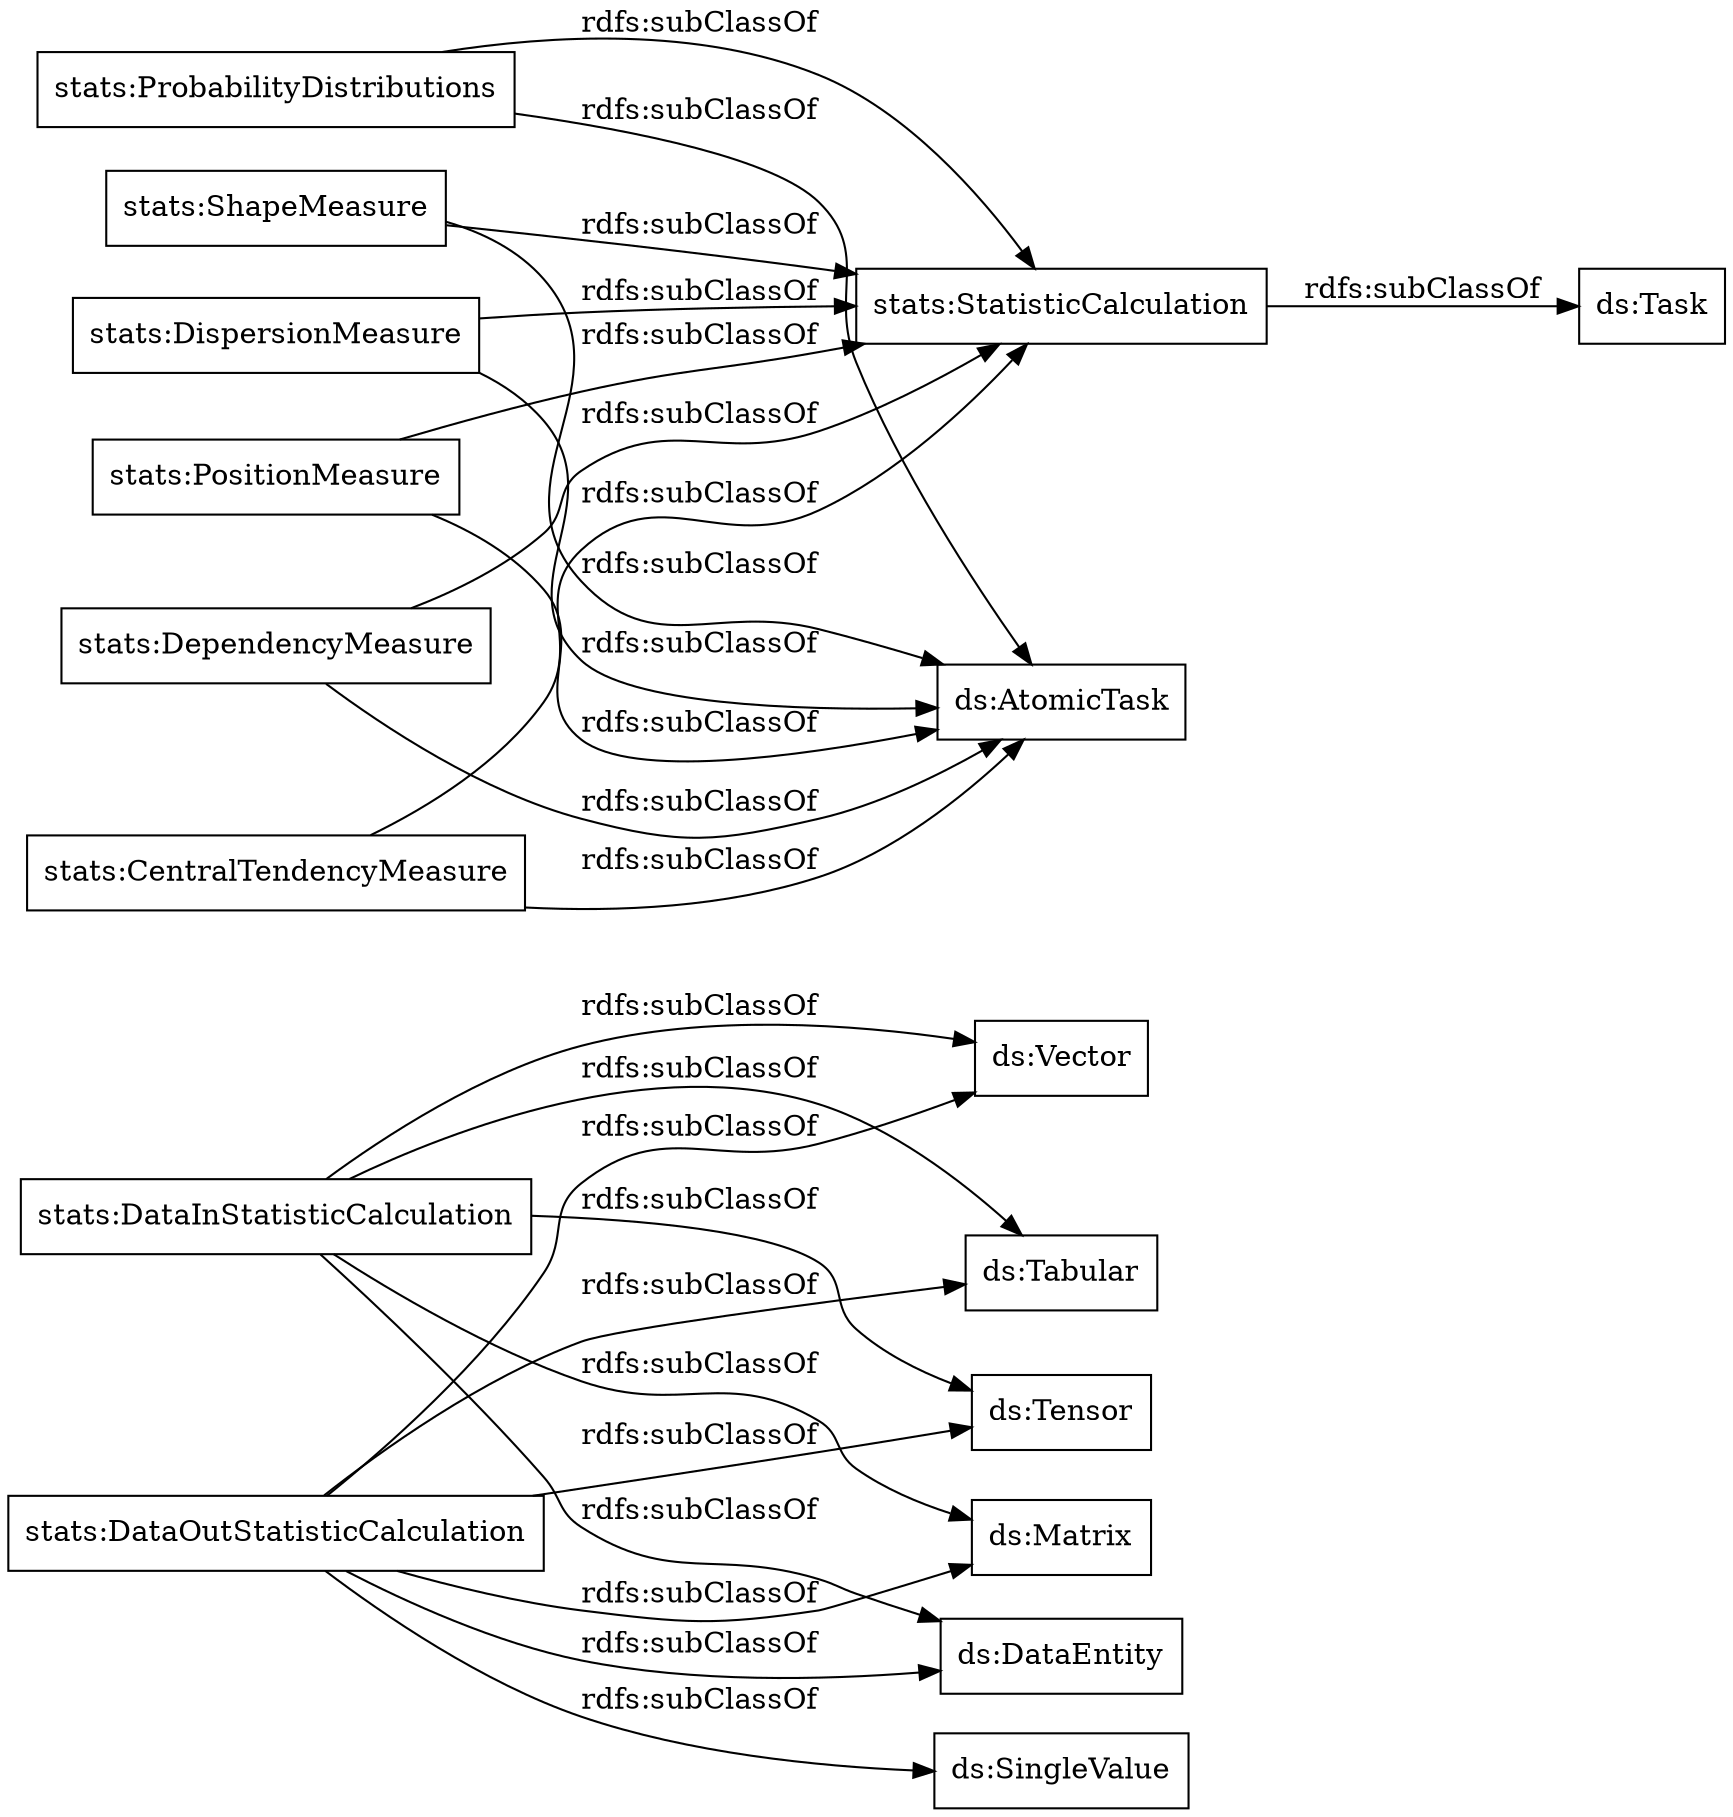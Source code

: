 digraph ar2dtool_diagram { 
rankdir=LR;
size="1000"
node [shape = rectangle, color="black"]; "stats:DataOutStatisticCalculation" "stats:DataInStatisticCalculation" "stats:ProbabilityDistributions" "stats:ShapeMeasure" "stats:DependencyMeasure" "stats:PositionMeasure" "stats:DispersionMeasure" "stats:CentralTendencyMeasure" "stats:StatisticCalculation" ; /*classes style*/
	"stats:CentralTendencyMeasure" -> "stats:StatisticCalculation" [ label = "rdfs:subClassOf" ];
	"stats:CentralTendencyMeasure" -> "ds:AtomicTask" [ label = "rdfs:subClassOf" ];
	"stats:StatisticCalculation" -> "ds:Task" [ label = "rdfs:subClassOf" ];
	"stats:DispersionMeasure" -> "stats:StatisticCalculation" [ label = "rdfs:subClassOf" ];
	"stats:DispersionMeasure" -> "ds:AtomicTask" [ label = "rdfs:subClassOf" ];
	"stats:DataOutStatisticCalculation" -> "ds:Tabular" [ label = "rdfs:subClassOf" ];
	"stats:DataOutStatisticCalculation" -> "ds:SingleValue" [ label = "rdfs:subClassOf" ];
	"stats:DataOutStatisticCalculation" -> "ds:Vector" [ label = "rdfs:subClassOf" ];
	"stats:DataOutStatisticCalculation" -> "ds:Matrix" [ label = "rdfs:subClassOf" ];
	"stats:DataOutStatisticCalculation" -> "ds:Tensor" [ label = "rdfs:subClassOf" ];
	"stats:DataOutStatisticCalculation" -> "ds:DataEntity" [ label = "rdfs:subClassOf" ];
	"stats:DataInStatisticCalculation" -> "ds:Tabular" [ label = "rdfs:subClassOf" ];
	"stats:DataInStatisticCalculation" -> "ds:Vector" [ label = "rdfs:subClassOf" ];
	"stats:DataInStatisticCalculation" -> "ds:Matrix" [ label = "rdfs:subClassOf" ];
	"stats:DataInStatisticCalculation" -> "ds:Tensor" [ label = "rdfs:subClassOf" ];
	"stats:DataInStatisticCalculation" -> "ds:DataEntity" [ label = "rdfs:subClassOf" ];
	"stats:ProbabilityDistributions" -> "stats:StatisticCalculation" [ label = "rdfs:subClassOf" ];
	"stats:ProbabilityDistributions" -> "ds:AtomicTask" [ label = "rdfs:subClassOf" ];
	"stats:ShapeMeasure" -> "stats:StatisticCalculation" [ label = "rdfs:subClassOf" ];
	"stats:ShapeMeasure" -> "ds:AtomicTask" [ label = "rdfs:subClassOf" ];
	"stats:PositionMeasure" -> "stats:StatisticCalculation" [ label = "rdfs:subClassOf" ];
	"stats:PositionMeasure" -> "ds:AtomicTask" [ label = "rdfs:subClassOf" ];
	"stats:DependencyMeasure" -> "stats:StatisticCalculation" [ label = "rdfs:subClassOf" ];
	"stats:DependencyMeasure" -> "ds:AtomicTask" [ label = "rdfs:subClassOf" ];

}
